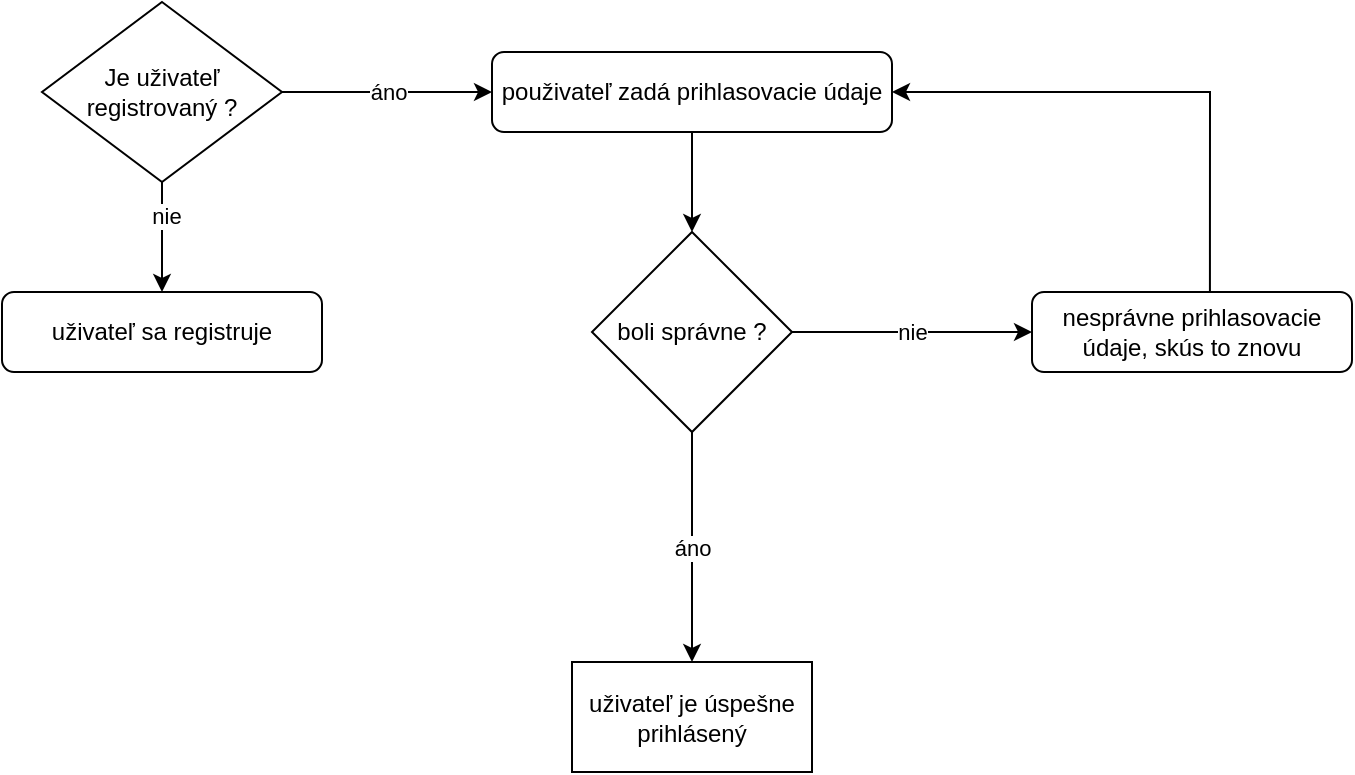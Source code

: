 <mxfile version="16.0.0" type="device"><diagram id="C5RBs43oDa-KdzZeNtuy" name="Page-1"><mxGraphModel dx="1422" dy="857" grid="1" gridSize="10" guides="1" tooltips="1" connect="1" arrows="1" fold="1" page="1" pageScale="1" pageWidth="827" pageHeight="1169" math="0" shadow="0"><root><mxCell id="WIyWlLk6GJQsqaUBKTNV-0"/><mxCell id="WIyWlLk6GJQsqaUBKTNV-1" parent="WIyWlLk6GJQsqaUBKTNV-0"/><mxCell id="v6bn1W1viOqMi7b-XMzB-3" value="Je uživateľ registrovaný ?" style="rhombus;whiteSpace=wrap;html=1;" parent="WIyWlLk6GJQsqaUBKTNV-1" vertex="1"><mxGeometry x="95" y="160" width="120" height="90" as="geometry"/></mxCell><mxCell id="v6bn1W1viOqMi7b-XMzB-4" value="áno" style="endArrow=classic;html=1;rounded=0;exitX=1;exitY=0.5;exitDx=0;exitDy=0;entryX=0;entryY=0.5;entryDx=0;entryDy=0;" parent="WIyWlLk6GJQsqaUBKTNV-1" source="v6bn1W1viOqMi7b-XMzB-3" target="R1lXweY2l0RfzA8I29Zy-1" edge="1"><mxGeometry width="50" height="50" relative="1" as="geometry"><mxPoint x="390" y="290" as="sourcePoint"/><mxPoint x="310" y="205" as="targetPoint"/></mxGeometry></mxCell><mxCell id="v6bn1W1viOqMi7b-XMzB-5" value="" style="endArrow=classic;html=1;rounded=0;exitX=0.5;exitY=1;exitDx=0;exitDy=0;entryX=0.5;entryY=0;entryDx=0;entryDy=0;" parent="WIyWlLk6GJQsqaUBKTNV-1" source="v6bn1W1viOqMi7b-XMzB-3" target="R1lXweY2l0RfzA8I29Zy-0" edge="1"><mxGeometry width="50" height="50" relative="1" as="geometry"><mxPoint x="390" y="290" as="sourcePoint"/><mxPoint x="155" y="300" as="targetPoint"/></mxGeometry></mxCell><mxCell id="v6bn1W1viOqMi7b-XMzB-6" value="nie" style="edgeLabel;html=1;align=center;verticalAlign=middle;resizable=0;points=[];" parent="v6bn1W1viOqMi7b-XMzB-5" vertex="1" connectable="0"><mxGeometry x="-0.4" y="2" relative="1" as="geometry"><mxPoint as="offset"/></mxGeometry></mxCell><mxCell id="R1lXweY2l0RfzA8I29Zy-0" value="uživateľ sa registruje" style="rounded=1;whiteSpace=wrap;html=1;fontSize=12;glass=0;strokeWidth=1;shadow=0;" parent="WIyWlLk6GJQsqaUBKTNV-1" vertex="1"><mxGeometry x="75" y="305" width="160" height="40" as="geometry"/></mxCell><mxCell id="R1lXweY2l0RfzA8I29Zy-1" value="použivateľ zadá prihlasovacie údaje" style="rounded=1;whiteSpace=wrap;html=1;fontSize=12;glass=0;strokeWidth=1;shadow=0;" parent="WIyWlLk6GJQsqaUBKTNV-1" vertex="1"><mxGeometry x="320" y="185" width="200" height="40" as="geometry"/></mxCell><mxCell id="R1lXweY2l0RfzA8I29Zy-2" value="boli správne ?" style="rhombus;whiteSpace=wrap;html=1;" parent="WIyWlLk6GJQsqaUBKTNV-1" vertex="1"><mxGeometry x="370" y="275" width="100" height="100" as="geometry"/></mxCell><mxCell id="R1lXweY2l0RfzA8I29Zy-3" value="" style="endArrow=classic;html=1;rounded=0;exitX=0.5;exitY=1;exitDx=0;exitDy=0;entryX=0.5;entryY=0;entryDx=0;entryDy=0;" parent="WIyWlLk6GJQsqaUBKTNV-1" source="R1lXweY2l0RfzA8I29Zy-1" target="R1lXweY2l0RfzA8I29Zy-2" edge="1"><mxGeometry width="50" height="50" relative="1" as="geometry"><mxPoint x="460" y="290" as="sourcePoint"/><mxPoint x="510" y="240" as="targetPoint"/></mxGeometry></mxCell><mxCell id="R1lXweY2l0RfzA8I29Zy-4" value="nie" style="endArrow=classic;html=1;rounded=0;exitX=1;exitY=0.5;exitDx=0;exitDy=0;entryX=0;entryY=0.5;entryDx=0;entryDy=0;" parent="WIyWlLk6GJQsqaUBKTNV-1" source="R1lXweY2l0RfzA8I29Zy-2" target="R1lXweY2l0RfzA8I29Zy-6" edge="1"><mxGeometry width="50" height="50" relative="1" as="geometry"><mxPoint x="460" y="290" as="sourcePoint"/><mxPoint x="540" y="325" as="targetPoint"/></mxGeometry></mxCell><mxCell id="R1lXweY2l0RfzA8I29Zy-5" value="áno" style="endArrow=classic;html=1;rounded=0;exitX=0.5;exitY=1;exitDx=0;exitDy=0;entryX=0.5;entryY=0;entryDx=0;entryDy=0;" parent="WIyWlLk6GJQsqaUBKTNV-1" source="R1lXweY2l0RfzA8I29Zy-2" target="R1lXweY2l0RfzA8I29Zy-14" edge="1"><mxGeometry width="50" height="50" relative="1" as="geometry"><mxPoint x="460" y="290" as="sourcePoint"/><mxPoint x="420" y="450" as="targetPoint"/><Array as="points"/></mxGeometry></mxCell><mxCell id="R1lXweY2l0RfzA8I29Zy-6" value="nesprávne prihlasovacie údaje, skús to znovu" style="rounded=1;whiteSpace=wrap;html=1;fontSize=12;glass=0;strokeWidth=1;shadow=0;" parent="WIyWlLk6GJQsqaUBKTNV-1" vertex="1"><mxGeometry x="590" y="305" width="160" height="40" as="geometry"/></mxCell><mxCell id="R1lXweY2l0RfzA8I29Zy-7" value="" style="endArrow=classic;html=1;rounded=0;exitX=0.556;exitY=0;exitDx=0;exitDy=0;exitPerimeter=0;entryX=1;entryY=0.5;entryDx=0;entryDy=0;" parent="WIyWlLk6GJQsqaUBKTNV-1" source="R1lXweY2l0RfzA8I29Zy-6" target="R1lXweY2l0RfzA8I29Zy-1" edge="1"><mxGeometry width="50" height="50" relative="1" as="geometry"><mxPoint x="460" y="290" as="sourcePoint"/><mxPoint x="570" y="205" as="targetPoint"/><Array as="points"><mxPoint x="679" y="205"/></Array></mxGeometry></mxCell><mxCell id="R1lXweY2l0RfzA8I29Zy-14" value="uživateľ je úspešne prihlásený" style="rounded=0;whiteSpace=wrap;html=1;" parent="WIyWlLk6GJQsqaUBKTNV-1" vertex="1"><mxGeometry x="360" y="490" width="120" height="55" as="geometry"/></mxCell></root></mxGraphModel></diagram></mxfile>